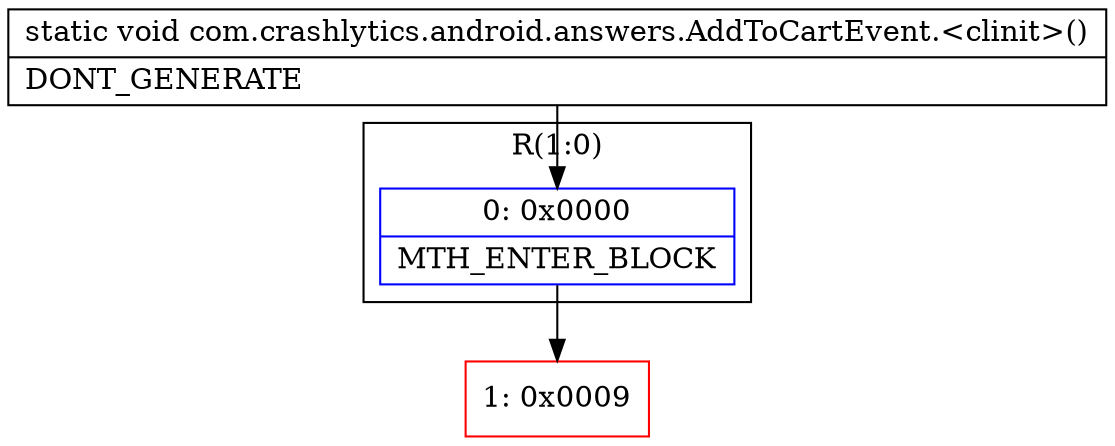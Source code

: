 digraph "CFG forcom.crashlytics.android.answers.AddToCartEvent.\<clinit\>()V" {
subgraph cluster_Region_818309600 {
label = "R(1:0)";
node [shape=record,color=blue];
Node_0 [shape=record,label="{0\:\ 0x0000|MTH_ENTER_BLOCK\l}"];
}
Node_1 [shape=record,color=red,label="{1\:\ 0x0009}"];
MethodNode[shape=record,label="{static void com.crashlytics.android.answers.AddToCartEvent.\<clinit\>()  | DONT_GENERATE\l}"];
MethodNode -> Node_0;
Node_0 -> Node_1;
}


